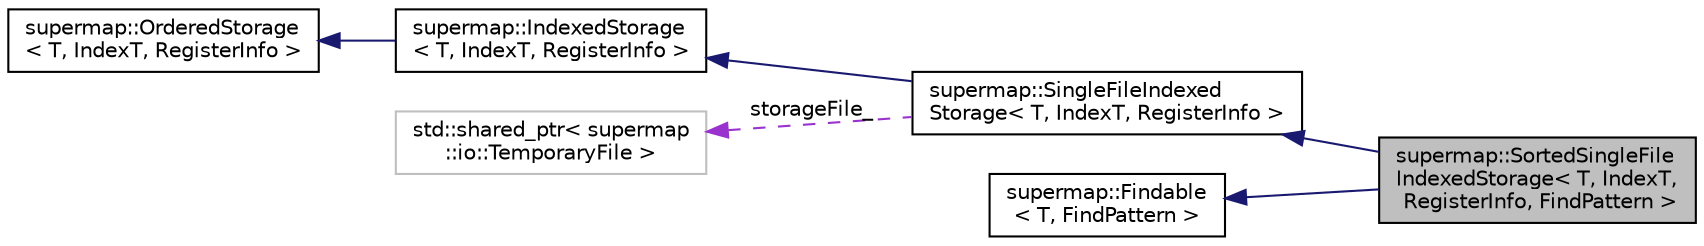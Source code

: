 digraph "supermap::SortedSingleFileIndexedStorage&lt; T, IndexT, RegisterInfo, FindPattern &gt;"
{
 // LATEX_PDF_SIZE
  edge [fontname="Helvetica",fontsize="10",labelfontname="Helvetica",labelfontsize="10"];
  node [fontname="Helvetica",fontsize="10",shape=record];
  rankdir="LR";
  Node1 [label="supermap::SortedSingleFile\lIndexedStorage\< T, IndexT,\l RegisterInfo, FindPattern \>",height=0.2,width=0.4,color="black", fillcolor="grey75", style="filled", fontcolor="black",tooltip="Single file storage where objects are sorted in increasing order, defined by comparator."];
  Node2 -> Node1 [dir="back",color="midnightblue",fontsize="10",style="solid",fontname="Helvetica"];
  Node2 [label="supermap::SingleFileIndexed\lStorage\< T, IndexT, RegisterInfo \>",height=0.2,width=0.4,color="black", fillcolor="white", style="filled",URL="$classsupermap_1_1SingleFileIndexedStorage.html",tooltip="Indexed storage that stores all items in the single file."];
  Node3 -> Node2 [dir="back",color="midnightblue",fontsize="10",style="solid",fontname="Helvetica"];
  Node3 [label="supermap::IndexedStorage\l\< T, IndexT, RegisterInfo \>",height=0.2,width=0.4,color="black", fillcolor="white", style="filled",URL="$classsupermap_1_1IndexedStorage.html",tooltip="A storage that represents something from which you can take an element by index and add an element to..."];
  Node4 -> Node3 [dir="back",color="midnightblue",fontsize="10",style="solid",fontname="Helvetica"];
  Node4 [label="supermap::OrderedStorage\l\< T, IndexT, RegisterInfo \>",height=0.2,width=0.4,color="black", fillcolor="white", style="filled",URL="$classsupermap_1_1OrderedStorage.html",tooltip="An abstract storage, where elements has particular order. Element added later is of lower order."];
  Node5 -> Node2 [dir="back",color="darkorchid3",fontsize="10",style="dashed",label=" storageFile_" ,fontname="Helvetica"];
  Node5 [label="std::shared_ptr\< supermap\l::io::TemporaryFile \>",height=0.2,width=0.4,color="grey75", fillcolor="white", style="filled",tooltip=" "];
  Node6 -> Node1 [dir="back",color="midnightblue",fontsize="10",style="solid",fontname="Helvetica"];
  Node6 [label="supermap::Findable\l\< T, FindPattern \>",height=0.2,width=0.4,color="black", fillcolor="white", style="filled",URL="$classsupermap_1_1Findable.html",tooltip=" "];
}
